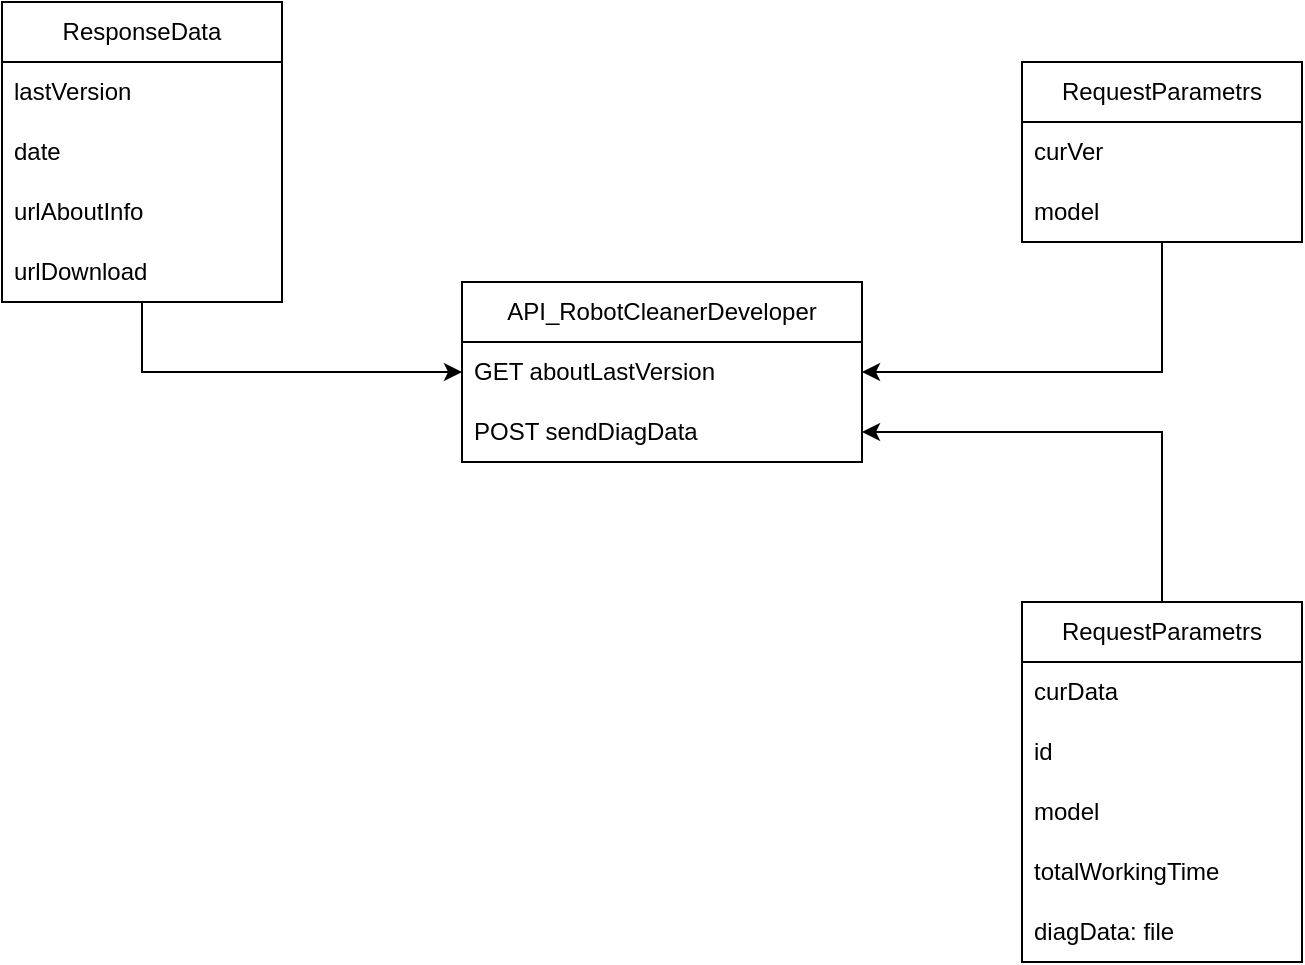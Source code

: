 <mxfile version="26.2.2">
  <diagram name="Страница — 1" id="ChMrrr5ZEcrt5FjTXu9G">
    <mxGraphModel dx="1236" dy="912" grid="1" gridSize="10" guides="1" tooltips="1" connect="1" arrows="1" fold="1" page="1" pageScale="1" pageWidth="827" pageHeight="1169" math="0" shadow="0">
      <root>
        <mxCell id="0" />
        <mxCell id="1" parent="0" />
        <mxCell id="bnSGheufHKwzN7ZNMBez-1" value="API_RobotCleanerDeveloper" style="swimlane;fontStyle=0;childLayout=stackLayout;horizontal=1;startSize=30;horizontalStack=0;resizeParent=1;resizeParentMax=0;resizeLast=0;collapsible=1;marginBottom=0;whiteSpace=wrap;html=1;" vertex="1" parent="1">
          <mxGeometry x="260" y="270" width="200" height="90" as="geometry" />
        </mxCell>
        <mxCell id="bnSGheufHKwzN7ZNMBez-2" value="GET aboutLastVersion" style="text;strokeColor=none;fillColor=none;align=left;verticalAlign=middle;spacingLeft=4;spacingRight=4;overflow=hidden;points=[[0,0.5],[1,0.5]];portConstraint=eastwest;rotatable=0;whiteSpace=wrap;html=1;" vertex="1" parent="bnSGheufHKwzN7ZNMBez-1">
          <mxGeometry y="30" width="200" height="30" as="geometry" />
        </mxCell>
        <mxCell id="bnSGheufHKwzN7ZNMBez-4" value="POST sendDiagData" style="text;strokeColor=none;fillColor=none;align=left;verticalAlign=middle;spacingLeft=4;spacingRight=4;overflow=hidden;points=[[0,0.5],[1,0.5]];portConstraint=eastwest;rotatable=0;whiteSpace=wrap;html=1;" vertex="1" parent="bnSGheufHKwzN7ZNMBez-1">
          <mxGeometry y="60" width="200" height="30" as="geometry" />
        </mxCell>
        <mxCell id="bnSGheufHKwzN7ZNMBez-9" style="edgeStyle=orthogonalEdgeStyle;rounded=0;orthogonalLoop=1;jettySize=auto;html=1;entryX=1;entryY=0.5;entryDx=0;entryDy=0;" edge="1" parent="1" source="bnSGheufHKwzN7ZNMBez-5" target="bnSGheufHKwzN7ZNMBez-2">
          <mxGeometry relative="1" as="geometry" />
        </mxCell>
        <mxCell id="bnSGheufHKwzN7ZNMBez-5" value="RequestParametrs" style="swimlane;fontStyle=0;childLayout=stackLayout;horizontal=1;startSize=30;horizontalStack=0;resizeParent=1;resizeParentMax=0;resizeLast=0;collapsible=1;marginBottom=0;whiteSpace=wrap;html=1;" vertex="1" parent="1">
          <mxGeometry x="540" y="160" width="140" height="90" as="geometry" />
        </mxCell>
        <mxCell id="bnSGheufHKwzN7ZNMBez-6" value="curVer" style="text;strokeColor=none;fillColor=none;align=left;verticalAlign=middle;spacingLeft=4;spacingRight=4;overflow=hidden;points=[[0,0.5],[1,0.5]];portConstraint=eastwest;rotatable=0;whiteSpace=wrap;html=1;" vertex="1" parent="bnSGheufHKwzN7ZNMBez-5">
          <mxGeometry y="30" width="140" height="30" as="geometry" />
        </mxCell>
        <mxCell id="bnSGheufHKwzN7ZNMBez-7" value="model" style="text;strokeColor=none;fillColor=none;align=left;verticalAlign=middle;spacingLeft=4;spacingRight=4;overflow=hidden;points=[[0,0.5],[1,0.5]];portConstraint=eastwest;rotatable=0;whiteSpace=wrap;html=1;" vertex="1" parent="bnSGheufHKwzN7ZNMBez-5">
          <mxGeometry y="60" width="140" height="30" as="geometry" />
        </mxCell>
        <mxCell id="bnSGheufHKwzN7ZNMBez-15" style="edgeStyle=orthogonalEdgeStyle;rounded=0;orthogonalLoop=1;jettySize=auto;html=1;entryX=0;entryY=0.5;entryDx=0;entryDy=0;" edge="1" parent="1" source="bnSGheufHKwzN7ZNMBez-10" target="bnSGheufHKwzN7ZNMBez-2">
          <mxGeometry relative="1" as="geometry" />
        </mxCell>
        <mxCell id="bnSGheufHKwzN7ZNMBez-10" value="ResponseData" style="swimlane;fontStyle=0;childLayout=stackLayout;horizontal=1;startSize=30;horizontalStack=0;resizeParent=1;resizeParentMax=0;resizeLast=0;collapsible=1;marginBottom=0;whiteSpace=wrap;html=1;" vertex="1" parent="1">
          <mxGeometry x="30" y="130" width="140" height="150" as="geometry" />
        </mxCell>
        <mxCell id="bnSGheufHKwzN7ZNMBez-11" value="lastVersion" style="text;strokeColor=none;fillColor=none;align=left;verticalAlign=middle;spacingLeft=4;spacingRight=4;overflow=hidden;points=[[0,0.5],[1,0.5]];portConstraint=eastwest;rotatable=0;whiteSpace=wrap;html=1;" vertex="1" parent="bnSGheufHKwzN7ZNMBez-10">
          <mxGeometry y="30" width="140" height="30" as="geometry" />
        </mxCell>
        <mxCell id="bnSGheufHKwzN7ZNMBez-12" value="date" style="text;strokeColor=none;fillColor=none;align=left;verticalAlign=middle;spacingLeft=4;spacingRight=4;overflow=hidden;points=[[0,0.5],[1,0.5]];portConstraint=eastwest;rotatable=0;whiteSpace=wrap;html=1;" vertex="1" parent="bnSGheufHKwzN7ZNMBez-10">
          <mxGeometry y="60" width="140" height="30" as="geometry" />
        </mxCell>
        <mxCell id="bnSGheufHKwzN7ZNMBez-13" value="urlAboutInfo" style="text;strokeColor=none;fillColor=none;align=left;verticalAlign=middle;spacingLeft=4;spacingRight=4;overflow=hidden;points=[[0,0.5],[1,0.5]];portConstraint=eastwest;rotatable=0;whiteSpace=wrap;html=1;" vertex="1" parent="bnSGheufHKwzN7ZNMBez-10">
          <mxGeometry y="90" width="140" height="30" as="geometry" />
        </mxCell>
        <mxCell id="bnSGheufHKwzN7ZNMBez-14" value="urlDownload" style="text;strokeColor=none;fillColor=none;align=left;verticalAlign=middle;spacingLeft=4;spacingRight=4;overflow=hidden;points=[[0,0.5],[1,0.5]];portConstraint=eastwest;rotatable=0;whiteSpace=wrap;html=1;" vertex="1" parent="bnSGheufHKwzN7ZNMBez-10">
          <mxGeometry y="120" width="140" height="30" as="geometry" />
        </mxCell>
        <mxCell id="bnSGheufHKwzN7ZNMBez-25" style="edgeStyle=orthogonalEdgeStyle;rounded=0;orthogonalLoop=1;jettySize=auto;html=1;entryX=1;entryY=0.5;entryDx=0;entryDy=0;" edge="1" parent="1" source="bnSGheufHKwzN7ZNMBez-16" target="bnSGheufHKwzN7ZNMBez-4">
          <mxGeometry relative="1" as="geometry" />
        </mxCell>
        <mxCell id="bnSGheufHKwzN7ZNMBez-16" value="RequestParametrs" style="swimlane;fontStyle=0;childLayout=stackLayout;horizontal=1;startSize=30;horizontalStack=0;resizeParent=1;resizeParentMax=0;resizeLast=0;collapsible=1;marginBottom=0;whiteSpace=wrap;html=1;" vertex="1" parent="1">
          <mxGeometry x="540" y="430" width="140" height="180" as="geometry" />
        </mxCell>
        <mxCell id="bnSGheufHKwzN7ZNMBez-17" value="curData" style="text;strokeColor=none;fillColor=none;align=left;verticalAlign=middle;spacingLeft=4;spacingRight=4;overflow=hidden;points=[[0,0.5],[1,0.5]];portConstraint=eastwest;rotatable=0;whiteSpace=wrap;html=1;" vertex="1" parent="bnSGheufHKwzN7ZNMBez-16">
          <mxGeometry y="30" width="140" height="30" as="geometry" />
        </mxCell>
        <mxCell id="bnSGheufHKwzN7ZNMBez-18" value="id" style="text;strokeColor=none;fillColor=none;align=left;verticalAlign=middle;spacingLeft=4;spacingRight=4;overflow=hidden;points=[[0,0.5],[1,0.5]];portConstraint=eastwest;rotatable=0;whiteSpace=wrap;html=1;" vertex="1" parent="bnSGheufHKwzN7ZNMBez-16">
          <mxGeometry y="60" width="140" height="30" as="geometry" />
        </mxCell>
        <mxCell id="bnSGheufHKwzN7ZNMBez-19" value="model" style="text;strokeColor=none;fillColor=none;align=left;verticalAlign=middle;spacingLeft=4;spacingRight=4;overflow=hidden;points=[[0,0.5],[1,0.5]];portConstraint=eastwest;rotatable=0;whiteSpace=wrap;html=1;" vertex="1" parent="bnSGheufHKwzN7ZNMBez-16">
          <mxGeometry y="90" width="140" height="30" as="geometry" />
        </mxCell>
        <mxCell id="bnSGheufHKwzN7ZNMBez-24" value="totalWorkingTime" style="text;strokeColor=none;fillColor=none;align=left;verticalAlign=middle;spacingLeft=4;spacingRight=4;overflow=hidden;points=[[0,0.5],[1,0.5]];portConstraint=eastwest;rotatable=0;whiteSpace=wrap;html=1;" vertex="1" parent="bnSGheufHKwzN7ZNMBez-16">
          <mxGeometry y="120" width="140" height="30" as="geometry" />
        </mxCell>
        <mxCell id="bnSGheufHKwzN7ZNMBez-23" value="diagData: file" style="text;strokeColor=none;fillColor=none;align=left;verticalAlign=middle;spacingLeft=4;spacingRight=4;overflow=hidden;points=[[0,0.5],[1,0.5]];portConstraint=eastwest;rotatable=0;whiteSpace=wrap;html=1;" vertex="1" parent="bnSGheufHKwzN7ZNMBez-16">
          <mxGeometry y="150" width="140" height="30" as="geometry" />
        </mxCell>
      </root>
    </mxGraphModel>
  </diagram>
</mxfile>
